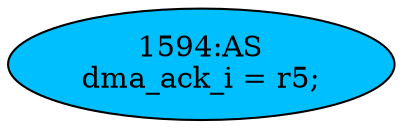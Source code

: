 strict digraph "" {
	node [label="\N"];
	"1594:AS"	 [ast="<pyverilog.vparser.ast.Assign object at 0x7f0a38da3390>",
		def_var="['dma_ack_i']",
		fillcolor=deepskyblue,
		label="1594:AS
dma_ack_i = r5;",
		statements="[]",
		style=filled,
		typ=Assign,
		use_var="['r5']"];
}
